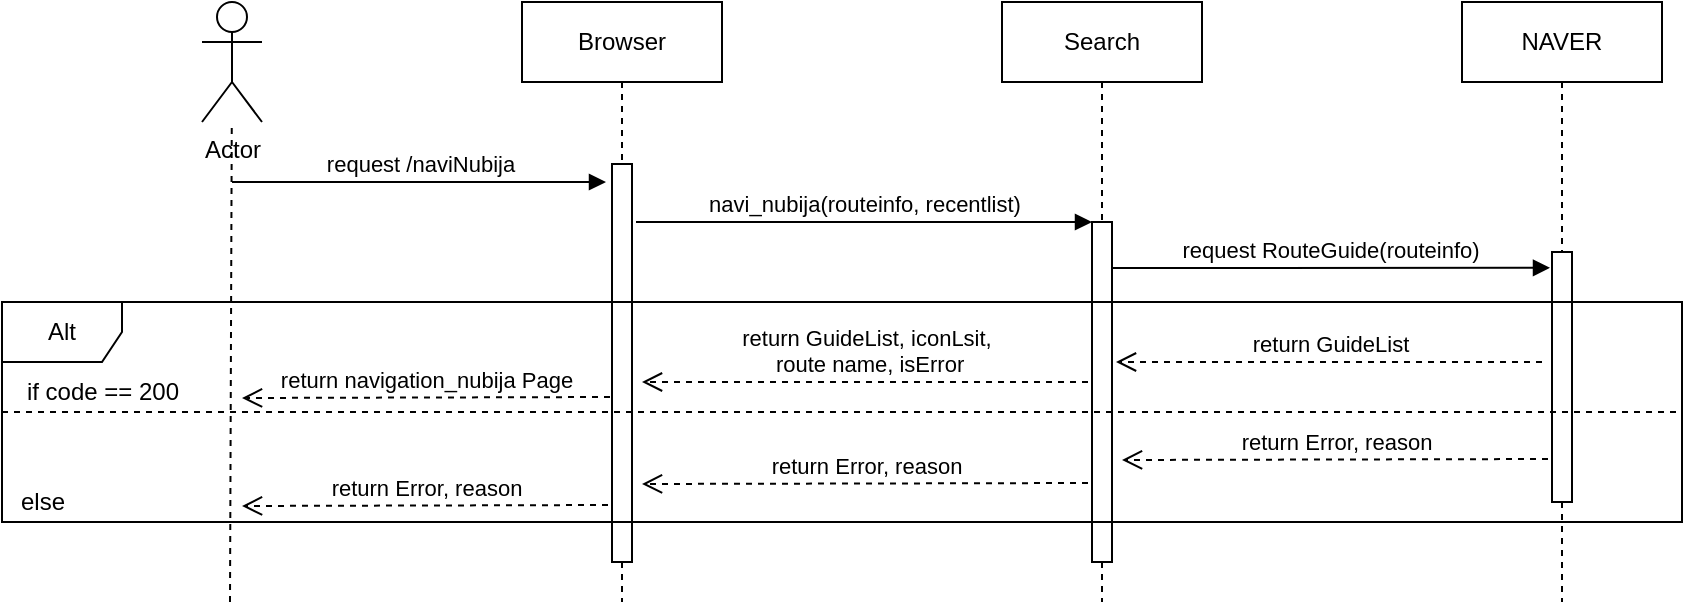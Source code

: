 <mxfile version="12.3.7" type="device" pages="1"><diagram name="Page-1" id="13e1069c-82ec-6db2-03f1-153e76fe0fe0"><mxGraphModel dx="946" dy="1099" grid="1" gridSize="10" guides="1" tooltips="1" connect="1" arrows="1" fold="1" page="1" pageScale="1" pageWidth="1100" pageHeight="850" background="#ffffff" math="0" shadow="0"><root><mxCell id="0"/><mxCell id="1" parent="0"/><mxCell id="U9_9ovxGreIjdXazGMsL-1" value="Actor" style="shape=umlActor;verticalLabelPosition=bottom;labelBackgroundColor=#ffffff;verticalAlign=top;html=1;" vertex="1" parent="1"><mxGeometry x="100" y="60" width="30" height="60" as="geometry"/></mxCell><mxCell id="U9_9ovxGreIjdXazGMsL-2" value="Browser" style="shape=umlLifeline;perimeter=lifelinePerimeter;whiteSpace=wrap;html=1;container=1;collapsible=0;recursiveResize=0;outlineConnect=0;" vertex="1" parent="1"><mxGeometry x="260" y="60" width="100" height="300" as="geometry"/></mxCell><mxCell id="U9_9ovxGreIjdXazGMsL-13" value="" style="html=1;points=[];perimeter=orthogonalPerimeter;" vertex="1" parent="U9_9ovxGreIjdXazGMsL-2"><mxGeometry x="45" y="81" width="10" height="199" as="geometry"/></mxCell><mxCell id="U9_9ovxGreIjdXazGMsL-3" value="Search" style="shape=umlLifeline;perimeter=lifelinePerimeter;whiteSpace=wrap;html=1;container=1;collapsible=0;recursiveResize=0;outlineConnect=0;" vertex="1" parent="1"><mxGeometry x="500" y="60" width="100" height="300" as="geometry"/></mxCell><mxCell id="U9_9ovxGreIjdXazGMsL-14" value="" style="html=1;points=[];perimeter=orthogonalPerimeter;" vertex="1" parent="U9_9ovxGreIjdXazGMsL-3"><mxGeometry x="45" y="110" width="10" height="170" as="geometry"/></mxCell><mxCell id="U9_9ovxGreIjdXazGMsL-4" value="NAVER" style="shape=umlLifeline;perimeter=lifelinePerimeter;whiteSpace=wrap;html=1;container=1;collapsible=0;recursiveResize=0;outlineConnect=0;" vertex="1" parent="1"><mxGeometry x="730" y="60" width="100" height="300" as="geometry"/></mxCell><mxCell id="U9_9ovxGreIjdXazGMsL-17" value="" style="html=1;points=[];perimeter=orthogonalPerimeter;" vertex="1" parent="U9_9ovxGreIjdXazGMsL-4"><mxGeometry x="45" y="125" width="10" height="125" as="geometry"/></mxCell><mxCell id="U9_9ovxGreIjdXazGMsL-11" value="" style="endArrow=none;dashed=1;html=1;" edge="1" parent="1" target="U9_9ovxGreIjdXazGMsL-1"><mxGeometry width="50" height="50" relative="1" as="geometry"><mxPoint x="114" y="360" as="sourcePoint"/><mxPoint x="150" y="380" as="targetPoint"/></mxGeometry></mxCell><mxCell id="U9_9ovxGreIjdXazGMsL-12" value="request /naviNubija" style="html=1;verticalAlign=bottom;endArrow=block;" edge="1" parent="1"><mxGeometry width="80" relative="1" as="geometry"><mxPoint x="115" y="150" as="sourcePoint"/><mxPoint x="302" y="150" as="targetPoint"/></mxGeometry></mxCell><mxCell id="U9_9ovxGreIjdXazGMsL-15" value="navi_nubija(routeinfo, recentlist)" style="html=1;verticalAlign=bottom;endArrow=block;entryX=0;entryY=0;entryDx=0;entryDy=0;entryPerimeter=0;" edge="1" parent="1" target="U9_9ovxGreIjdXazGMsL-14"><mxGeometry width="80" relative="1" as="geometry"><mxPoint x="317" y="170" as="sourcePoint"/><mxPoint x="400" y="170" as="targetPoint"/></mxGeometry></mxCell><mxCell id="U9_9ovxGreIjdXazGMsL-16" value="request RouteGuide(routeinfo)" style="html=1;verticalAlign=bottom;endArrow=block;entryX=-0.1;entryY=0.063;entryDx=0;entryDy=0;entryPerimeter=0;" edge="1" parent="1" target="U9_9ovxGreIjdXazGMsL-17"><mxGeometry width="80" relative="1" as="geometry"><mxPoint x="555" y="193" as="sourcePoint"/><mxPoint x="770" y="190" as="targetPoint"/></mxGeometry></mxCell><mxCell id="U9_9ovxGreIjdXazGMsL-18" value="return GuideList" style="html=1;verticalAlign=bottom;endArrow=open;dashed=1;endSize=8;" edge="1" parent="1"><mxGeometry relative="1" as="geometry"><mxPoint x="770" y="240" as="sourcePoint"/><mxPoint x="557" y="240" as="targetPoint"/></mxGeometry></mxCell><mxCell id="U9_9ovxGreIjdXazGMsL-19" value="Alt" style="shape=umlFrame;whiteSpace=wrap;html=1;" vertex="1" parent="1"><mxGeometry y="210" width="840" height="110" as="geometry"/></mxCell><mxCell id="U9_9ovxGreIjdXazGMsL-20" value="" style="endArrow=none;dashed=1;html=1;entryX=0.999;entryY=0.5;entryDx=0;entryDy=0;entryPerimeter=0;exitX=0;exitY=0.5;exitDx=0;exitDy=0;exitPerimeter=0;" edge="1" parent="1" source="U9_9ovxGreIjdXazGMsL-19" target="U9_9ovxGreIjdXazGMsL-19"><mxGeometry width="50" height="50" relative="1" as="geometry"><mxPoint x="30" y="325" as="sourcePoint"/><mxPoint x="80" y="275" as="targetPoint"/></mxGeometry></mxCell><mxCell id="U9_9ovxGreIjdXazGMsL-21" value="else" style="text;html=1;align=center;verticalAlign=middle;resizable=0;points=[];;autosize=1;" vertex="1" parent="1"><mxGeometry y="300" width="40" height="20" as="geometry"/></mxCell><mxCell id="U9_9ovxGreIjdXazGMsL-22" value="if code == 200" style="text;html=1;align=center;verticalAlign=middle;resizable=0;points=[];;autosize=1;" vertex="1" parent="1"><mxGeometry x="5" y="245" width="90" height="20" as="geometry"/></mxCell><mxCell id="U9_9ovxGreIjdXazGMsL-23" value="return GuideList, iconLsit,&lt;br&gt;&amp;nbsp;route name, isError" style="html=1;verticalAlign=bottom;endArrow=open;dashed=1;endSize=8;" edge="1" parent="1"><mxGeometry relative="1" as="geometry"><mxPoint x="543" y="250" as="sourcePoint"/><mxPoint x="320" y="250" as="targetPoint"/></mxGeometry></mxCell><mxCell id="U9_9ovxGreIjdXazGMsL-24" value="return navigation_nubija Page" style="html=1;verticalAlign=bottom;endArrow=open;dashed=1;endSize=8;" edge="1" parent="1"><mxGeometry relative="1" as="geometry"><mxPoint x="304" y="257.5" as="sourcePoint"/><mxPoint x="120" y="258" as="targetPoint"/></mxGeometry></mxCell><mxCell id="U9_9ovxGreIjdXazGMsL-25" value="return Error, reason" style="html=1;verticalAlign=bottom;endArrow=open;dashed=1;endSize=8;" edge="1" parent="1"><mxGeometry relative="1" as="geometry"><mxPoint x="773" y="288.5" as="sourcePoint"/><mxPoint x="560" y="289" as="targetPoint"/></mxGeometry></mxCell><mxCell id="U9_9ovxGreIjdXazGMsL-26" value="return Error, reason" style="html=1;verticalAlign=bottom;endArrow=open;dashed=1;endSize=8;" edge="1" parent="1"><mxGeometry relative="1" as="geometry"><mxPoint x="543" y="300.5" as="sourcePoint"/><mxPoint x="320" y="301" as="targetPoint"/></mxGeometry></mxCell><mxCell id="U9_9ovxGreIjdXazGMsL-29" value="return Error, reason" style="html=1;verticalAlign=bottom;endArrow=open;dashed=1;endSize=8;" edge="1" parent="1"><mxGeometry relative="1" as="geometry"><mxPoint x="303" y="311.5" as="sourcePoint"/><mxPoint x="120" y="312" as="targetPoint"/></mxGeometry></mxCell></root></mxGraphModel></diagram></mxfile>